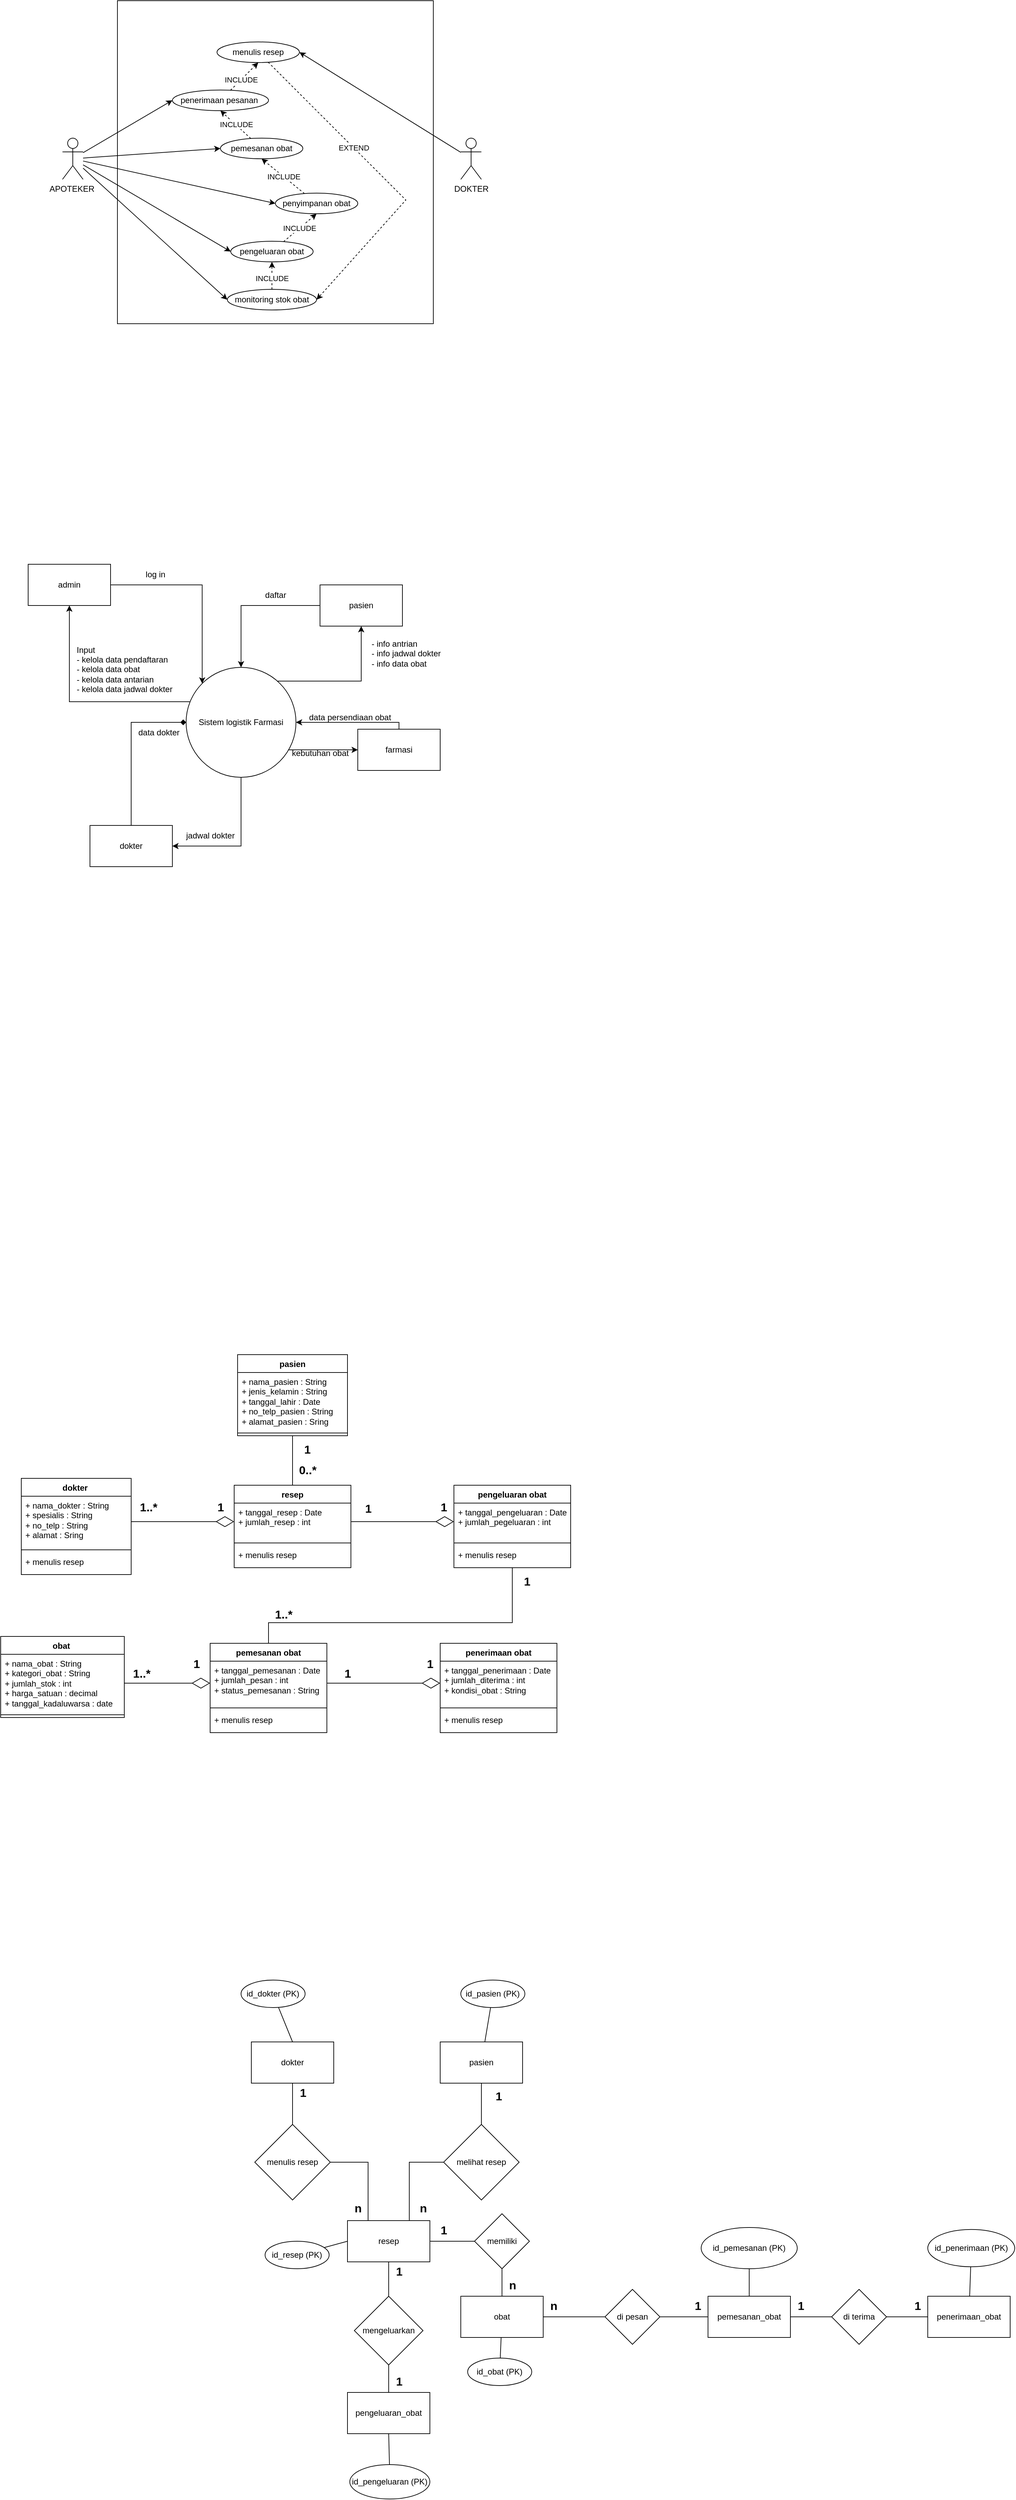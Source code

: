 <mxfile version="22.1.17" type="github">
  <diagram name="Page-1" id="dFl_7X3p1k35owXNwk4U">
    <mxGraphModel dx="1655" dy="913" grid="1" gridSize="10" guides="1" tooltips="1" connect="1" arrows="1" fold="1" page="1" pageScale="1" pageWidth="850" pageHeight="1100" math="0" shadow="0">
      <root>
        <mxCell id="0" />
        <mxCell id="1" parent="0" />
        <mxCell id="Wr-MHYL7vm-zm61wtrkk-4" value="" style="rounded=0;whiteSpace=wrap;html=1;" vertex="1" parent="1">
          <mxGeometry x="220" y="240" width="460" height="470" as="geometry" />
        </mxCell>
        <mxCell id="Wr-MHYL7vm-zm61wtrkk-33" style="rounded=0;orthogonalLoop=1;jettySize=auto;html=1;entryX=1;entryY=0.5;entryDx=0;entryDy=0;dashed=1;" edge="1" parent="1" source="Wr-MHYL7vm-zm61wtrkk-5" target="Wr-MHYL7vm-zm61wtrkk-10">
          <mxGeometry relative="1" as="geometry">
            <Array as="points">
              <mxPoint x="640" y="530" />
            </Array>
          </mxGeometry>
        </mxCell>
        <mxCell id="Wr-MHYL7vm-zm61wtrkk-34" value="EXTEND" style="edgeLabel;html=1;align=center;verticalAlign=middle;resizable=0;points=[];" vertex="1" connectable="0" parent="Wr-MHYL7vm-zm61wtrkk-33">
          <mxGeometry x="-0.268" relative="1" as="geometry">
            <mxPoint as="offset" />
          </mxGeometry>
        </mxCell>
        <mxCell id="Wr-MHYL7vm-zm61wtrkk-5" value="menulis resep" style="ellipse;whiteSpace=wrap;html=1;" vertex="1" parent="1">
          <mxGeometry x="365" y="300" width="120" height="30" as="geometry" />
        </mxCell>
        <mxCell id="Wr-MHYL7vm-zm61wtrkk-22" style="rounded=0;orthogonalLoop=1;jettySize=auto;html=1;entryX=0.5;entryY=1;entryDx=0;entryDy=0;dashed=1;" edge="1" parent="1" source="Wr-MHYL7vm-zm61wtrkk-6" target="Wr-MHYL7vm-zm61wtrkk-5">
          <mxGeometry relative="1" as="geometry">
            <Array as="points" />
          </mxGeometry>
        </mxCell>
        <mxCell id="Wr-MHYL7vm-zm61wtrkk-23" value="INCLUDE" style="edgeLabel;html=1;align=center;verticalAlign=middle;resizable=0;points=[];" vertex="1" connectable="0" parent="Wr-MHYL7vm-zm61wtrkk-22">
          <mxGeometry x="-0.247" relative="1" as="geometry">
            <mxPoint as="offset" />
          </mxGeometry>
        </mxCell>
        <mxCell id="Wr-MHYL7vm-zm61wtrkk-6" value="penerimaan pesanan&amp;nbsp;" style="ellipse;whiteSpace=wrap;html=1;" vertex="1" parent="1">
          <mxGeometry x="300" y="370" width="140" height="30" as="geometry" />
        </mxCell>
        <mxCell id="Wr-MHYL7vm-zm61wtrkk-24" style="rounded=0;orthogonalLoop=1;jettySize=auto;html=1;entryX=0.5;entryY=1;entryDx=0;entryDy=0;dashed=1;" edge="1" parent="1" source="Wr-MHYL7vm-zm61wtrkk-7" target="Wr-MHYL7vm-zm61wtrkk-6">
          <mxGeometry relative="1" as="geometry" />
        </mxCell>
        <mxCell id="Wr-MHYL7vm-zm61wtrkk-25" value="INCLUDE" style="edgeLabel;html=1;align=center;verticalAlign=middle;resizable=0;points=[];" vertex="1" connectable="0" parent="Wr-MHYL7vm-zm61wtrkk-24">
          <mxGeometry x="-0.021" y="-1" relative="1" as="geometry">
            <mxPoint as="offset" />
          </mxGeometry>
        </mxCell>
        <mxCell id="Wr-MHYL7vm-zm61wtrkk-7" value="pemesanan obat" style="ellipse;whiteSpace=wrap;html=1;" vertex="1" parent="1">
          <mxGeometry x="370" y="440" width="120" height="30" as="geometry" />
        </mxCell>
        <mxCell id="Wr-MHYL7vm-zm61wtrkk-29" style="rounded=0;orthogonalLoop=1;jettySize=auto;html=1;entryX=0.5;entryY=1;entryDx=0;entryDy=0;dashed=1;" edge="1" parent="1" source="Wr-MHYL7vm-zm61wtrkk-8" target="Wr-MHYL7vm-zm61wtrkk-7">
          <mxGeometry relative="1" as="geometry" />
        </mxCell>
        <mxCell id="Wr-MHYL7vm-zm61wtrkk-30" value="INCLUDE" style="edgeLabel;html=1;align=center;verticalAlign=middle;resizable=0;points=[];" vertex="1" connectable="0" parent="Wr-MHYL7vm-zm61wtrkk-29">
          <mxGeometry x="-0.015" relative="1" as="geometry">
            <mxPoint as="offset" />
          </mxGeometry>
        </mxCell>
        <mxCell id="Wr-MHYL7vm-zm61wtrkk-8" value="penyimpanan obat" style="ellipse;whiteSpace=wrap;html=1;" vertex="1" parent="1">
          <mxGeometry x="450" y="520" width="120" height="30" as="geometry" />
        </mxCell>
        <mxCell id="Wr-MHYL7vm-zm61wtrkk-20" style="rounded=0;orthogonalLoop=1;jettySize=auto;html=1;dashed=1;entryX=0.5;entryY=1;entryDx=0;entryDy=0;" edge="1" parent="1" source="Wr-MHYL7vm-zm61wtrkk-9" target="Wr-MHYL7vm-zm61wtrkk-8">
          <mxGeometry relative="1" as="geometry" />
        </mxCell>
        <mxCell id="Wr-MHYL7vm-zm61wtrkk-21" value="INCLUDE" style="edgeLabel;html=1;align=center;verticalAlign=middle;resizable=0;points=[];" vertex="1" connectable="0" parent="Wr-MHYL7vm-zm61wtrkk-20">
          <mxGeometry x="-0.052" relative="1" as="geometry">
            <mxPoint as="offset" />
          </mxGeometry>
        </mxCell>
        <mxCell id="Wr-MHYL7vm-zm61wtrkk-9" value="pengeluaran obat" style="ellipse;whiteSpace=wrap;html=1;" vertex="1" parent="1">
          <mxGeometry x="385" y="590" width="120" height="30" as="geometry" />
        </mxCell>
        <mxCell id="Wr-MHYL7vm-zm61wtrkk-27" style="rounded=0;orthogonalLoop=1;jettySize=auto;html=1;entryX=0.5;entryY=1;entryDx=0;entryDy=0;dashed=1;" edge="1" parent="1" source="Wr-MHYL7vm-zm61wtrkk-10" target="Wr-MHYL7vm-zm61wtrkk-9">
          <mxGeometry relative="1" as="geometry" />
        </mxCell>
        <mxCell id="Wr-MHYL7vm-zm61wtrkk-28" value="INCLUDE" style="edgeLabel;html=1;align=center;verticalAlign=middle;resizable=0;points=[];" vertex="1" connectable="0" parent="Wr-MHYL7vm-zm61wtrkk-27">
          <mxGeometry x="-0.166" relative="1" as="geometry">
            <mxPoint as="offset" />
          </mxGeometry>
        </mxCell>
        <mxCell id="Wr-MHYL7vm-zm61wtrkk-10" value="monitoring stok obat" style="ellipse;whiteSpace=wrap;html=1;" vertex="1" parent="1">
          <mxGeometry x="380" y="660" width="130" height="30" as="geometry" />
        </mxCell>
        <mxCell id="Wr-MHYL7vm-zm61wtrkk-13" style="rounded=0;orthogonalLoop=1;jettySize=auto;html=1;entryX=1;entryY=0.5;entryDx=0;entryDy=0;" edge="1" parent="1" source="Wr-MHYL7vm-zm61wtrkk-12" target="Wr-MHYL7vm-zm61wtrkk-5">
          <mxGeometry relative="1" as="geometry" />
        </mxCell>
        <mxCell id="Wr-MHYL7vm-zm61wtrkk-12" value="DOKTER" style="shape=umlActor;verticalLabelPosition=bottom;verticalAlign=top;html=1;outlineConnect=0;" vertex="1" parent="1">
          <mxGeometry x="720" y="440" width="30" height="60" as="geometry" />
        </mxCell>
        <mxCell id="Wr-MHYL7vm-zm61wtrkk-15" style="rounded=0;orthogonalLoop=1;jettySize=auto;html=1;entryX=0;entryY=0.5;entryDx=0;entryDy=0;" edge="1" parent="1" source="Wr-MHYL7vm-zm61wtrkk-14" target="Wr-MHYL7vm-zm61wtrkk-6">
          <mxGeometry relative="1" as="geometry" />
        </mxCell>
        <mxCell id="Wr-MHYL7vm-zm61wtrkk-16" style="rounded=0;orthogonalLoop=1;jettySize=auto;html=1;entryX=0;entryY=0.5;entryDx=0;entryDy=0;" edge="1" parent="1" source="Wr-MHYL7vm-zm61wtrkk-14" target="Wr-MHYL7vm-zm61wtrkk-10">
          <mxGeometry relative="1" as="geometry" />
        </mxCell>
        <mxCell id="Wr-MHYL7vm-zm61wtrkk-17" style="rounded=0;orthogonalLoop=1;jettySize=auto;html=1;entryX=0;entryY=0.5;entryDx=0;entryDy=0;" edge="1" parent="1" source="Wr-MHYL7vm-zm61wtrkk-14" target="Wr-MHYL7vm-zm61wtrkk-9">
          <mxGeometry relative="1" as="geometry" />
        </mxCell>
        <mxCell id="Wr-MHYL7vm-zm61wtrkk-18" style="rounded=0;orthogonalLoop=1;jettySize=auto;html=1;entryX=0;entryY=0.5;entryDx=0;entryDy=0;" edge="1" parent="1" source="Wr-MHYL7vm-zm61wtrkk-14" target="Wr-MHYL7vm-zm61wtrkk-8">
          <mxGeometry relative="1" as="geometry" />
        </mxCell>
        <mxCell id="Wr-MHYL7vm-zm61wtrkk-19" style="rounded=0;orthogonalLoop=1;jettySize=auto;html=1;entryX=0;entryY=0.5;entryDx=0;entryDy=0;" edge="1" parent="1" source="Wr-MHYL7vm-zm61wtrkk-14" target="Wr-MHYL7vm-zm61wtrkk-7">
          <mxGeometry relative="1" as="geometry" />
        </mxCell>
        <mxCell id="Wr-MHYL7vm-zm61wtrkk-14" value="APOTEKER&amp;nbsp;" style="shape=umlActor;verticalLabelPosition=bottom;verticalAlign=top;html=1;outlineConnect=0;" vertex="1" parent="1">
          <mxGeometry x="140" y="440" width="30" height="60" as="geometry" />
        </mxCell>
        <mxCell id="Wr-MHYL7vm-zm61wtrkk-37" style="edgeStyle=orthogonalEdgeStyle;rounded=0;orthogonalLoop=1;jettySize=auto;html=1;entryX=0;entryY=0.5;entryDx=0;entryDy=0;" edge="1" parent="1" source="Wr-MHYL7vm-zm61wtrkk-35" target="Wr-MHYL7vm-zm61wtrkk-36">
          <mxGeometry relative="1" as="geometry">
            <Array as="points">
              <mxPoint x="500" y="1330" />
              <mxPoint x="500" y="1330" />
            </Array>
          </mxGeometry>
        </mxCell>
        <mxCell id="Wr-MHYL7vm-zm61wtrkk-42" style="edgeStyle=orthogonalEdgeStyle;rounded=0;orthogonalLoop=1;jettySize=auto;html=1;entryX=1;entryY=0.5;entryDx=0;entryDy=0;" edge="1" parent="1" source="Wr-MHYL7vm-zm61wtrkk-35" target="Wr-MHYL7vm-zm61wtrkk-41">
          <mxGeometry relative="1" as="geometry">
            <Array as="points">
              <mxPoint x="400" y="1470" />
            </Array>
          </mxGeometry>
        </mxCell>
        <mxCell id="Wr-MHYL7vm-zm61wtrkk-47" style="edgeStyle=orthogonalEdgeStyle;rounded=0;orthogonalLoop=1;jettySize=auto;html=1;entryX=0.5;entryY=1;entryDx=0;entryDy=0;" edge="1" parent="1" source="Wr-MHYL7vm-zm61wtrkk-35" target="Wr-MHYL7vm-zm61wtrkk-40">
          <mxGeometry relative="1" as="geometry">
            <Array as="points">
              <mxPoint x="575" y="1230" />
            </Array>
          </mxGeometry>
        </mxCell>
        <mxCell id="Wr-MHYL7vm-zm61wtrkk-54" style="edgeStyle=orthogonalEdgeStyle;rounded=0;orthogonalLoop=1;jettySize=auto;html=1;entryX=0.5;entryY=1;entryDx=0;entryDy=0;" edge="1" parent="1" source="Wr-MHYL7vm-zm61wtrkk-35" target="Wr-MHYL7vm-zm61wtrkk-52">
          <mxGeometry relative="1" as="geometry">
            <Array as="points">
              <mxPoint x="150" y="1260" />
              <mxPoint x="150" y="1130" />
            </Array>
          </mxGeometry>
        </mxCell>
        <mxCell id="Wr-MHYL7vm-zm61wtrkk-35" value="Sistem logistik Farmasi" style="ellipse;whiteSpace=wrap;html=1;aspect=fixed;" vertex="1" parent="1">
          <mxGeometry x="320" y="1210" width="160" height="160" as="geometry" />
        </mxCell>
        <mxCell id="Wr-MHYL7vm-zm61wtrkk-39" style="edgeStyle=orthogonalEdgeStyle;rounded=0;orthogonalLoop=1;jettySize=auto;html=1;" edge="1" parent="1" source="Wr-MHYL7vm-zm61wtrkk-36" target="Wr-MHYL7vm-zm61wtrkk-35">
          <mxGeometry relative="1" as="geometry">
            <Array as="points">
              <mxPoint x="630" y="1290" />
            </Array>
          </mxGeometry>
        </mxCell>
        <mxCell id="Wr-MHYL7vm-zm61wtrkk-36" value="farmasi" style="rounded=0;whiteSpace=wrap;html=1;" vertex="1" parent="1">
          <mxGeometry x="570" y="1300" width="120" height="60" as="geometry" />
        </mxCell>
        <mxCell id="Wr-MHYL7vm-zm61wtrkk-46" style="edgeStyle=orthogonalEdgeStyle;rounded=0;orthogonalLoop=1;jettySize=auto;html=1;entryX=0.5;entryY=0;entryDx=0;entryDy=0;" edge="1" parent="1" source="Wr-MHYL7vm-zm61wtrkk-40" target="Wr-MHYL7vm-zm61wtrkk-35">
          <mxGeometry relative="1" as="geometry" />
        </mxCell>
        <mxCell id="Wr-MHYL7vm-zm61wtrkk-40" value="pasien" style="rounded=0;whiteSpace=wrap;html=1;" vertex="1" parent="1">
          <mxGeometry x="515" y="1090" width="120" height="60" as="geometry" />
        </mxCell>
        <mxCell id="Wr-MHYL7vm-zm61wtrkk-43" style="edgeStyle=orthogonalEdgeStyle;rounded=0;orthogonalLoop=1;jettySize=auto;html=1;entryX=0;entryY=0.5;entryDx=0;entryDy=0;endArrow=diamond;endFill=1;" edge="1" parent="1" source="Wr-MHYL7vm-zm61wtrkk-41" target="Wr-MHYL7vm-zm61wtrkk-35">
          <mxGeometry relative="1" as="geometry">
            <Array as="points">
              <mxPoint x="240" y="1290" />
            </Array>
          </mxGeometry>
        </mxCell>
        <mxCell id="Wr-MHYL7vm-zm61wtrkk-41" value="dokter" style="rounded=0;whiteSpace=wrap;html=1;" vertex="1" parent="1">
          <mxGeometry x="180" y="1440" width="120" height="60" as="geometry" />
        </mxCell>
        <mxCell id="Wr-MHYL7vm-zm61wtrkk-44" value="data persendiaan obat&amp;nbsp;" style="text;html=1;align=center;verticalAlign=middle;resizable=0;points=[];autosize=1;strokeColor=none;fillColor=none;" vertex="1" parent="1">
          <mxGeometry x="485" y="1268" width="150" height="30" as="geometry" />
        </mxCell>
        <mxCell id="Wr-MHYL7vm-zm61wtrkk-45" value="kebutuhan obat" style="text;html=1;align=center;verticalAlign=middle;resizable=0;points=[];autosize=1;strokeColor=none;fillColor=none;" vertex="1" parent="1">
          <mxGeometry x="460" y="1320" width="110" height="30" as="geometry" />
        </mxCell>
        <mxCell id="Wr-MHYL7vm-zm61wtrkk-48" value="daftar" style="text;html=1;align=center;verticalAlign=middle;resizable=0;points=[];autosize=1;strokeColor=none;fillColor=none;" vertex="1" parent="1">
          <mxGeometry x="425" y="1090" width="50" height="30" as="geometry" />
        </mxCell>
        <mxCell id="Wr-MHYL7vm-zm61wtrkk-49" value="&lt;div style=&quot;text-align: justify;&quot;&gt;&lt;span style=&quot;background-color: initial;&quot;&gt;- info antrian&lt;/span&gt;&lt;/div&gt;&lt;div style=&quot;text-align: justify;&quot;&gt;&lt;span style=&quot;background-color: initial;&quot;&gt;- info jadwal dokter&lt;/span&gt;&lt;/div&gt;&lt;div style=&quot;text-align: justify;&quot;&gt;&lt;span style=&quot;background-color: initial;&quot;&gt;- info data obat&lt;/span&gt;&lt;/div&gt;" style="text;html=1;align=center;verticalAlign=middle;resizable=0;points=[];autosize=1;strokeColor=none;fillColor=none;" vertex="1" parent="1">
          <mxGeometry x="580" y="1160" width="120" height="60" as="geometry" />
        </mxCell>
        <mxCell id="Wr-MHYL7vm-zm61wtrkk-50" value="data dokter" style="text;html=1;align=center;verticalAlign=middle;resizable=0;points=[];autosize=1;strokeColor=none;fillColor=none;" vertex="1" parent="1">
          <mxGeometry x="240" y="1290" width="80" height="30" as="geometry" />
        </mxCell>
        <mxCell id="Wr-MHYL7vm-zm61wtrkk-51" value="jadwal dokter" style="text;html=1;align=center;verticalAlign=middle;resizable=0;points=[];autosize=1;strokeColor=none;fillColor=none;" vertex="1" parent="1">
          <mxGeometry x="310" y="1440" width="90" height="30" as="geometry" />
        </mxCell>
        <mxCell id="Wr-MHYL7vm-zm61wtrkk-53" style="edgeStyle=orthogonalEdgeStyle;rounded=0;orthogonalLoop=1;jettySize=auto;html=1;entryX=0;entryY=0;entryDx=0;entryDy=0;" edge="1" parent="1" source="Wr-MHYL7vm-zm61wtrkk-52" target="Wr-MHYL7vm-zm61wtrkk-35">
          <mxGeometry relative="1" as="geometry" />
        </mxCell>
        <mxCell id="Wr-MHYL7vm-zm61wtrkk-52" value="admin" style="rounded=0;whiteSpace=wrap;html=1;" vertex="1" parent="1">
          <mxGeometry x="90" y="1060" width="120" height="60" as="geometry" />
        </mxCell>
        <mxCell id="Wr-MHYL7vm-zm61wtrkk-55" value="log in" style="text;html=1;align=center;verticalAlign=middle;resizable=0;points=[];autosize=1;strokeColor=none;fillColor=none;" vertex="1" parent="1">
          <mxGeometry x="250" y="1060" width="50" height="30" as="geometry" />
        </mxCell>
        <mxCell id="Wr-MHYL7vm-zm61wtrkk-56" value="&lt;div style=&quot;text-align: justify;&quot;&gt;&lt;span style=&quot;background-color: initial;&quot;&gt;Input&lt;/span&gt;&lt;/div&gt;&lt;div style=&quot;text-align: justify;&quot;&gt;&lt;span style=&quot;background-color: initial;&quot;&gt;- kelola data pendaftaran&lt;/span&gt;&lt;/div&gt;&lt;div style=&quot;text-align: justify;&quot;&gt;&lt;span style=&quot;background-color: initial;&quot;&gt;- kelola data obat&lt;/span&gt;&lt;/div&gt;&lt;div style=&quot;text-align: justify;&quot;&gt;&lt;span style=&quot;background-color: initial;&quot;&gt;- kelola data antarian&lt;/span&gt;&lt;/div&gt;&lt;div style=&quot;text-align: justify;&quot;&gt;&lt;span style=&quot;background-color: initial;&quot;&gt;- kelola data jadwal dokter&lt;/span&gt;&lt;/div&gt;" style="text;html=1;align=center;verticalAlign=middle;resizable=0;points=[];autosize=1;strokeColor=none;fillColor=none;" vertex="1" parent="1">
          <mxGeometry x="150" y="1168" width="160" height="90" as="geometry" />
        </mxCell>
        <mxCell id="Wr-MHYL7vm-zm61wtrkk-57" value="dokter&amp;nbsp;" style="swimlane;fontStyle=1;align=center;verticalAlign=top;childLayout=stackLayout;horizontal=1;startSize=26;horizontalStack=0;resizeParent=1;resizeParentMax=0;resizeLast=0;collapsible=1;marginBottom=0;whiteSpace=wrap;html=1;" vertex="1" parent="1">
          <mxGeometry x="80" y="2390" width="160" height="140" as="geometry" />
        </mxCell>
        <mxCell id="Wr-MHYL7vm-zm61wtrkk-58" value="+ nama_dokter : String&lt;br&gt;+ spesialis : String&lt;br&gt;+ no_telp : String&lt;br&gt;+ alamat : Sring" style="text;strokeColor=none;fillColor=none;align=left;verticalAlign=top;spacingLeft=4;spacingRight=4;overflow=hidden;rotatable=0;points=[[0,0.5],[1,0.5]];portConstraint=eastwest;whiteSpace=wrap;html=1;" vertex="1" parent="Wr-MHYL7vm-zm61wtrkk-57">
          <mxGeometry y="26" width="160" height="74" as="geometry" />
        </mxCell>
        <mxCell id="Wr-MHYL7vm-zm61wtrkk-59" value="" style="line;strokeWidth=1;fillColor=none;align=left;verticalAlign=middle;spacingTop=-1;spacingLeft=3;spacingRight=3;rotatable=0;labelPosition=right;points=[];portConstraint=eastwest;strokeColor=inherit;" vertex="1" parent="Wr-MHYL7vm-zm61wtrkk-57">
          <mxGeometry y="100" width="160" height="8" as="geometry" />
        </mxCell>
        <mxCell id="Wr-MHYL7vm-zm61wtrkk-60" value="+ menulis resep" style="text;strokeColor=none;fillColor=none;align=left;verticalAlign=top;spacingLeft=4;spacingRight=4;overflow=hidden;rotatable=0;points=[[0,0.5],[1,0.5]];portConstraint=eastwest;whiteSpace=wrap;html=1;direction=west;" vertex="1" parent="Wr-MHYL7vm-zm61wtrkk-57">
          <mxGeometry y="108" width="160" height="32" as="geometry" />
        </mxCell>
        <mxCell id="Wr-MHYL7vm-zm61wtrkk-61" value="pasien" style="swimlane;fontStyle=1;align=center;verticalAlign=top;childLayout=stackLayout;horizontal=1;startSize=26;horizontalStack=0;resizeParent=1;resizeParentMax=0;resizeLast=0;collapsible=1;marginBottom=0;whiteSpace=wrap;html=1;" vertex="1" parent="1">
          <mxGeometry x="395" y="2210" width="160" height="118" as="geometry" />
        </mxCell>
        <mxCell id="Wr-MHYL7vm-zm61wtrkk-62" value="+ nama_pasien : String&lt;br&gt;+ jenis_kelamin : String&lt;br&gt;+ tanggal_lahir : Date&lt;br&gt;+ no_telp_pasien : String&lt;br&gt;+ alamat_pasien : Sring" style="text;strokeColor=none;fillColor=none;align=left;verticalAlign=top;spacingLeft=4;spacingRight=4;overflow=hidden;rotatable=0;points=[[0,0.5],[1,0.5]];portConstraint=eastwest;whiteSpace=wrap;html=1;" vertex="1" parent="Wr-MHYL7vm-zm61wtrkk-61">
          <mxGeometry y="26" width="160" height="84" as="geometry" />
        </mxCell>
        <mxCell id="Wr-MHYL7vm-zm61wtrkk-63" value="" style="line;strokeWidth=1;fillColor=none;align=left;verticalAlign=middle;spacingTop=-1;spacingLeft=3;spacingRight=3;rotatable=0;labelPosition=right;points=[];portConstraint=eastwest;strokeColor=inherit;" vertex="1" parent="Wr-MHYL7vm-zm61wtrkk-61">
          <mxGeometry y="110" width="160" height="8" as="geometry" />
        </mxCell>
        <mxCell id="Wr-MHYL7vm-zm61wtrkk-65" value="obat&amp;nbsp;" style="swimlane;fontStyle=1;align=center;verticalAlign=top;childLayout=stackLayout;horizontal=1;startSize=26;horizontalStack=0;resizeParent=1;resizeParentMax=0;resizeLast=0;collapsible=1;marginBottom=0;whiteSpace=wrap;html=1;" vertex="1" parent="1">
          <mxGeometry x="50" y="2620" width="180" height="118" as="geometry" />
        </mxCell>
        <mxCell id="Wr-MHYL7vm-zm61wtrkk-66" value="+ nama_obat : String&lt;br&gt;+ kategori_obat : String&lt;br&gt;+ jumlah_stok : int&lt;br&gt;+ harga_satuan : decimal&lt;br&gt;+ tanggal_kadaluwarsa : date" style="text;strokeColor=none;fillColor=none;align=left;verticalAlign=top;spacingLeft=4;spacingRight=4;overflow=hidden;rotatable=0;points=[[0,0.5],[1,0.5]];portConstraint=eastwest;whiteSpace=wrap;html=1;" vertex="1" parent="Wr-MHYL7vm-zm61wtrkk-65">
          <mxGeometry y="26" width="180" height="84" as="geometry" />
        </mxCell>
        <mxCell id="Wr-MHYL7vm-zm61wtrkk-67" value="" style="line;strokeWidth=1;fillColor=none;align=left;verticalAlign=middle;spacingTop=-1;spacingLeft=3;spacingRight=3;rotatable=0;labelPosition=right;points=[];portConstraint=eastwest;strokeColor=inherit;" vertex="1" parent="Wr-MHYL7vm-zm61wtrkk-65">
          <mxGeometry y="110" width="180" height="8" as="geometry" />
        </mxCell>
        <mxCell id="Wr-MHYL7vm-zm61wtrkk-69" value="pemesanan obat" style="swimlane;fontStyle=1;align=center;verticalAlign=top;childLayout=stackLayout;horizontal=1;startSize=26;horizontalStack=0;resizeParent=1;resizeParentMax=0;resizeLast=0;collapsible=1;marginBottom=0;whiteSpace=wrap;html=1;" vertex="1" parent="1">
          <mxGeometry x="355" y="2630" width="170" height="130" as="geometry" />
        </mxCell>
        <mxCell id="Wr-MHYL7vm-zm61wtrkk-70" value="+ tanggal_pemesanan : Date&lt;br&gt;+ jumlah_pesan : int&lt;br&gt;+ status_pemesanan : String" style="text;strokeColor=none;fillColor=none;align=left;verticalAlign=top;spacingLeft=4;spacingRight=4;overflow=hidden;rotatable=0;points=[[0,0.5],[1,0.5]];portConstraint=eastwest;whiteSpace=wrap;html=1;" vertex="1" parent="Wr-MHYL7vm-zm61wtrkk-69">
          <mxGeometry y="26" width="170" height="64" as="geometry" />
        </mxCell>
        <mxCell id="Wr-MHYL7vm-zm61wtrkk-71" value="" style="line;strokeWidth=1;fillColor=none;align=left;verticalAlign=middle;spacingTop=-1;spacingLeft=3;spacingRight=3;rotatable=0;labelPosition=right;points=[];portConstraint=eastwest;strokeColor=inherit;" vertex="1" parent="Wr-MHYL7vm-zm61wtrkk-69">
          <mxGeometry y="90" width="170" height="8" as="geometry" />
        </mxCell>
        <mxCell id="Wr-MHYL7vm-zm61wtrkk-72" value="+ menulis resep" style="text;strokeColor=none;fillColor=none;align=left;verticalAlign=top;spacingLeft=4;spacingRight=4;overflow=hidden;rotatable=0;points=[[0,0.5],[1,0.5]];portConstraint=eastwest;whiteSpace=wrap;html=1;direction=west;" vertex="1" parent="Wr-MHYL7vm-zm61wtrkk-69">
          <mxGeometry y="98" width="170" height="32" as="geometry" />
        </mxCell>
        <mxCell id="Wr-MHYL7vm-zm61wtrkk-73" value="penerimaan obat" style="swimlane;fontStyle=1;align=center;verticalAlign=top;childLayout=stackLayout;horizontal=1;startSize=26;horizontalStack=0;resizeParent=1;resizeParentMax=0;resizeLast=0;collapsible=1;marginBottom=0;whiteSpace=wrap;html=1;" vertex="1" parent="1">
          <mxGeometry x="690" y="2630" width="170" height="130" as="geometry" />
        </mxCell>
        <mxCell id="Wr-MHYL7vm-zm61wtrkk-74" value="+ tanggal_penerimaan : Date&lt;br&gt;+ jumlah_diterima : int&lt;br&gt;+ kondisi_obat : String" style="text;strokeColor=none;fillColor=none;align=left;verticalAlign=top;spacingLeft=4;spacingRight=4;overflow=hidden;rotatable=0;points=[[0,0.5],[1,0.5]];portConstraint=eastwest;whiteSpace=wrap;html=1;" vertex="1" parent="Wr-MHYL7vm-zm61wtrkk-73">
          <mxGeometry y="26" width="170" height="64" as="geometry" />
        </mxCell>
        <mxCell id="Wr-MHYL7vm-zm61wtrkk-75" value="" style="line;strokeWidth=1;fillColor=none;align=left;verticalAlign=middle;spacingTop=-1;spacingLeft=3;spacingRight=3;rotatable=0;labelPosition=right;points=[];portConstraint=eastwest;strokeColor=inherit;" vertex="1" parent="Wr-MHYL7vm-zm61wtrkk-73">
          <mxGeometry y="90" width="170" height="8" as="geometry" />
        </mxCell>
        <mxCell id="Wr-MHYL7vm-zm61wtrkk-76" value="+ menulis resep" style="text;strokeColor=none;fillColor=none;align=left;verticalAlign=top;spacingLeft=4;spacingRight=4;overflow=hidden;rotatable=0;points=[[0,0.5],[1,0.5]];portConstraint=eastwest;whiteSpace=wrap;html=1;direction=west;" vertex="1" parent="Wr-MHYL7vm-zm61wtrkk-73">
          <mxGeometry y="98" width="170" height="32" as="geometry" />
        </mxCell>
        <mxCell id="Wr-MHYL7vm-zm61wtrkk-77" value="resep" style="swimlane;fontStyle=1;align=center;verticalAlign=top;childLayout=stackLayout;horizontal=1;startSize=26;horizontalStack=0;resizeParent=1;resizeParentMax=0;resizeLast=0;collapsible=1;marginBottom=0;whiteSpace=wrap;html=1;" vertex="1" parent="1">
          <mxGeometry x="390" y="2400" width="170" height="120" as="geometry" />
        </mxCell>
        <mxCell id="Wr-MHYL7vm-zm61wtrkk-78" value="+ tanggal_resep : Date&lt;br&gt;+ jumlah_resep : int" style="text;strokeColor=none;fillColor=none;align=left;verticalAlign=top;spacingLeft=4;spacingRight=4;overflow=hidden;rotatable=0;points=[[0,0.5],[1,0.5]];portConstraint=eastwest;whiteSpace=wrap;html=1;" vertex="1" parent="Wr-MHYL7vm-zm61wtrkk-77">
          <mxGeometry y="26" width="170" height="54" as="geometry" />
        </mxCell>
        <mxCell id="Wr-MHYL7vm-zm61wtrkk-79" value="" style="line;strokeWidth=1;fillColor=none;align=left;verticalAlign=middle;spacingTop=-1;spacingLeft=3;spacingRight=3;rotatable=0;labelPosition=right;points=[];portConstraint=eastwest;strokeColor=inherit;" vertex="1" parent="Wr-MHYL7vm-zm61wtrkk-77">
          <mxGeometry y="80" width="170" height="8" as="geometry" />
        </mxCell>
        <mxCell id="Wr-MHYL7vm-zm61wtrkk-80" value="+ menulis resep" style="text;strokeColor=none;fillColor=none;align=left;verticalAlign=top;spacingLeft=4;spacingRight=4;overflow=hidden;rotatable=0;points=[[0,0.5],[1,0.5]];portConstraint=eastwest;whiteSpace=wrap;html=1;direction=west;" vertex="1" parent="Wr-MHYL7vm-zm61wtrkk-77">
          <mxGeometry y="88" width="170" height="32" as="geometry" />
        </mxCell>
        <mxCell id="Wr-MHYL7vm-zm61wtrkk-81" value="pengeluaran obat" style="swimlane;fontStyle=1;align=center;verticalAlign=top;childLayout=stackLayout;horizontal=1;startSize=26;horizontalStack=0;resizeParent=1;resizeParentMax=0;resizeLast=0;collapsible=1;marginBottom=0;whiteSpace=wrap;html=1;" vertex="1" parent="1">
          <mxGeometry x="710" y="2400" width="170" height="120" as="geometry" />
        </mxCell>
        <mxCell id="Wr-MHYL7vm-zm61wtrkk-82" value="+ tanggal_pengeluaran : Date&lt;br&gt;+ jumlah_pegeluaran : int" style="text;strokeColor=none;fillColor=none;align=left;verticalAlign=top;spacingLeft=4;spacingRight=4;overflow=hidden;rotatable=0;points=[[0,0.5],[1,0.5]];portConstraint=eastwest;whiteSpace=wrap;html=1;" vertex="1" parent="Wr-MHYL7vm-zm61wtrkk-81">
          <mxGeometry y="26" width="170" height="54" as="geometry" />
        </mxCell>
        <mxCell id="Wr-MHYL7vm-zm61wtrkk-83" value="" style="line;strokeWidth=1;fillColor=none;align=left;verticalAlign=middle;spacingTop=-1;spacingLeft=3;spacingRight=3;rotatable=0;labelPosition=right;points=[];portConstraint=eastwest;strokeColor=inherit;" vertex="1" parent="Wr-MHYL7vm-zm61wtrkk-81">
          <mxGeometry y="80" width="170" height="8" as="geometry" />
        </mxCell>
        <mxCell id="Wr-MHYL7vm-zm61wtrkk-84" value="+ menulis resep" style="text;strokeColor=none;fillColor=none;align=left;verticalAlign=top;spacingLeft=4;spacingRight=4;overflow=hidden;rotatable=0;points=[[0,0.5],[1,0.5]];portConstraint=eastwest;whiteSpace=wrap;html=1;direction=west;" vertex="1" parent="Wr-MHYL7vm-zm61wtrkk-81">
          <mxGeometry y="88" width="170" height="32" as="geometry" />
        </mxCell>
        <mxCell id="Wr-MHYL7vm-zm61wtrkk-97" value="" style="endArrow=diamondThin;endFill=0;endSize=24;html=1;rounded=0;entryX=0;entryY=0.5;entryDx=0;entryDy=0;exitX=1;exitY=0.5;exitDx=0;exitDy=0;" edge="1" parent="1" source="Wr-MHYL7vm-zm61wtrkk-58" target="Wr-MHYL7vm-zm61wtrkk-78">
          <mxGeometry width="160" relative="1" as="geometry">
            <mxPoint x="220" y="2550" as="sourcePoint" />
            <mxPoint x="380" y="2550" as="targetPoint" />
          </mxGeometry>
        </mxCell>
        <mxCell id="Wr-MHYL7vm-zm61wtrkk-98" value="&lt;font style=&quot;font-size: 17px;&quot;&gt;&lt;b&gt;1&lt;/b&gt;&lt;/font&gt;" style="text;html=1;align=center;verticalAlign=middle;resizable=0;points=[];autosize=1;strokeColor=none;fillColor=none;" vertex="1" parent="1">
          <mxGeometry x="355" y="2418" width="30" height="30" as="geometry" />
        </mxCell>
        <mxCell id="Wr-MHYL7vm-zm61wtrkk-99" value="&lt;font style=&quot;font-size: 17px;&quot;&gt;&lt;b&gt;1..*&lt;/b&gt;&lt;/font&gt;" style="text;html=1;align=center;verticalAlign=middle;resizable=0;points=[];autosize=1;strokeColor=none;fillColor=none;" vertex="1" parent="1">
          <mxGeometry x="240" y="2418" width="50" height="30" as="geometry" />
        </mxCell>
        <mxCell id="Wr-MHYL7vm-zm61wtrkk-100" value="" style="endArrow=diamondThin;endFill=0;endSize=24;html=1;rounded=0;entryX=0;entryY=0.5;entryDx=0;entryDy=0;exitX=1;exitY=0.5;exitDx=0;exitDy=0;" edge="1" parent="1" source="Wr-MHYL7vm-zm61wtrkk-66" target="Wr-MHYL7vm-zm61wtrkk-70">
          <mxGeometry width="160" relative="1" as="geometry">
            <mxPoint x="160" y="2785" as="sourcePoint" />
            <mxPoint x="310" y="2785" as="targetPoint" />
          </mxGeometry>
        </mxCell>
        <mxCell id="Wr-MHYL7vm-zm61wtrkk-101" value="&lt;font style=&quot;font-size: 17px;&quot;&gt;&lt;b&gt;1&lt;/b&gt;&lt;/font&gt;" style="text;html=1;align=center;verticalAlign=middle;resizable=0;points=[];autosize=1;strokeColor=none;fillColor=none;" vertex="1" parent="1">
          <mxGeometry x="320" y="2646" width="30" height="30" as="geometry" />
        </mxCell>
        <mxCell id="Wr-MHYL7vm-zm61wtrkk-102" value="&lt;font style=&quot;font-size: 17px;&quot;&gt;&lt;b&gt;1..*&lt;/b&gt;&lt;/font&gt;" style="text;html=1;align=center;verticalAlign=middle;resizable=0;points=[];autosize=1;strokeColor=none;fillColor=none;" vertex="1" parent="1">
          <mxGeometry x="230" y="2660" width="50" height="30" as="geometry" />
        </mxCell>
        <mxCell id="Wr-MHYL7vm-zm61wtrkk-103" value="" style="endArrow=diamondThin;endFill=0;endSize=24;html=1;rounded=0;entryX=0;entryY=0.5;entryDx=0;entryDy=0;exitX=1;exitY=0.5;exitDx=0;exitDy=0;" edge="1" parent="1" source="Wr-MHYL7vm-zm61wtrkk-70" target="Wr-MHYL7vm-zm61wtrkk-74">
          <mxGeometry width="160" relative="1" as="geometry">
            <mxPoint x="525" y="2705" as="sourcePoint" />
            <mxPoint x="675" y="2705" as="targetPoint" />
          </mxGeometry>
        </mxCell>
        <mxCell id="Wr-MHYL7vm-zm61wtrkk-104" value="&lt;font style=&quot;font-size: 17px;&quot;&gt;&lt;b&gt;1&lt;/b&gt;&lt;/font&gt;" style="text;html=1;align=center;verticalAlign=middle;resizable=0;points=[];autosize=1;strokeColor=none;fillColor=none;" vertex="1" parent="1">
          <mxGeometry x="660" y="2646" width="30" height="30" as="geometry" />
        </mxCell>
        <mxCell id="Wr-MHYL7vm-zm61wtrkk-105" value="&lt;font style=&quot;font-size: 17px;&quot;&gt;&lt;b&gt;1&lt;/b&gt;&lt;/font&gt;" style="text;html=1;align=center;verticalAlign=middle;resizable=0;points=[];autosize=1;strokeColor=none;fillColor=none;" vertex="1" parent="1">
          <mxGeometry x="540" y="2660" width="30" height="30" as="geometry" />
        </mxCell>
        <mxCell id="Wr-MHYL7vm-zm61wtrkk-106" value="" style="endArrow=none;html=1;edgeStyle=orthogonalEdgeStyle;rounded=0;exitX=0.5;exitY=1;exitDx=0;exitDy=0;entryX=0.5;entryY=0;entryDx=0;entryDy=0;" edge="1" parent="1" source="Wr-MHYL7vm-zm61wtrkk-61" target="Wr-MHYL7vm-zm61wtrkk-77">
          <mxGeometry relative="1" as="geometry">
            <mxPoint x="540" y="2390" as="sourcePoint" />
            <mxPoint x="700" y="2390" as="targetPoint" />
          </mxGeometry>
        </mxCell>
        <mxCell id="Wr-MHYL7vm-zm61wtrkk-107" value="&lt;font style=&quot;font-size: 17px;&quot;&gt;&lt;b&gt;1&lt;/b&gt;&lt;/font&gt;" style="edgeLabel;resizable=0;html=1;align=left;verticalAlign=bottom;" connectable="0" vertex="1" parent="Wr-MHYL7vm-zm61wtrkk-106">
          <mxGeometry x="-1" relative="1" as="geometry">
            <mxPoint x="15" y="32" as="offset" />
          </mxGeometry>
        </mxCell>
        <mxCell id="Wr-MHYL7vm-zm61wtrkk-108" value="&lt;font style=&quot;font-size: 17px;&quot;&gt;&lt;b&gt;0..*&lt;/b&gt;&lt;/font&gt;" style="edgeLabel;resizable=0;html=1;align=right;verticalAlign=bottom;" connectable="0" vertex="1" parent="Wr-MHYL7vm-zm61wtrkk-106">
          <mxGeometry x="1" relative="1" as="geometry">
            <mxPoint x="35" y="-10" as="offset" />
          </mxGeometry>
        </mxCell>
        <mxCell id="Wr-MHYL7vm-zm61wtrkk-109" value="" style="endArrow=diamondThin;endFill=0;endSize=24;html=1;rounded=0;entryX=0;entryY=0.5;entryDx=0;entryDy=0;exitX=1;exitY=0.5;exitDx=0;exitDy=0;" edge="1" parent="1" source="Wr-MHYL7vm-zm61wtrkk-78" target="Wr-MHYL7vm-zm61wtrkk-82">
          <mxGeometry width="160" relative="1" as="geometry">
            <mxPoint x="525" y="2572" as="sourcePoint" />
            <mxPoint x="690" y="2572" as="targetPoint" />
          </mxGeometry>
        </mxCell>
        <mxCell id="Wr-MHYL7vm-zm61wtrkk-110" value="&lt;font style=&quot;font-size: 17px;&quot;&gt;&lt;b&gt;1&lt;/b&gt;&lt;/font&gt;" style="text;html=1;align=center;verticalAlign=middle;resizable=0;points=[];autosize=1;strokeColor=none;fillColor=none;" vertex="1" parent="1">
          <mxGeometry x="680" y="2418" width="30" height="30" as="geometry" />
        </mxCell>
        <mxCell id="Wr-MHYL7vm-zm61wtrkk-111" value="&lt;font style=&quot;font-size: 17px;&quot;&gt;&lt;b&gt;1&lt;/b&gt;&lt;/font&gt;" style="text;html=1;align=center;verticalAlign=middle;resizable=0;points=[];autosize=1;strokeColor=none;fillColor=none;" vertex="1" parent="1">
          <mxGeometry x="570" y="2420" width="30" height="30" as="geometry" />
        </mxCell>
        <mxCell id="Wr-MHYL7vm-zm61wtrkk-112" value="" style="endArrow=none;html=1;edgeStyle=orthogonalEdgeStyle;rounded=0;entryX=0.5;entryY=0;entryDx=0;entryDy=0;exitX=0.5;exitY=1;exitDx=0;exitDy=0;" edge="1" parent="1" source="Wr-MHYL7vm-zm61wtrkk-81" target="Wr-MHYL7vm-zm61wtrkk-69">
          <mxGeometry relative="1" as="geometry">
            <mxPoint x="810" y="2580" as="sourcePoint" />
            <mxPoint x="555" y="2660" as="targetPoint" />
            <Array as="points">
              <mxPoint x="795" y="2600" />
              <mxPoint x="440" y="2600" />
            </Array>
          </mxGeometry>
        </mxCell>
        <mxCell id="Wr-MHYL7vm-zm61wtrkk-113" value="&lt;font style=&quot;font-size: 17px;&quot;&gt;&lt;b&gt;1&lt;/b&gt;&lt;/font&gt;" style="edgeLabel;resizable=0;html=1;align=left;verticalAlign=bottom;" connectable="0" vertex="1" parent="Wr-MHYL7vm-zm61wtrkk-112">
          <mxGeometry x="-1" relative="1" as="geometry">
            <mxPoint x="15" y="32" as="offset" />
          </mxGeometry>
        </mxCell>
        <mxCell id="Wr-MHYL7vm-zm61wtrkk-114" value="&lt;font style=&quot;font-size: 17px;&quot;&gt;&lt;b&gt;1..*&lt;/b&gt;&lt;/font&gt;" style="edgeLabel;resizable=0;html=1;align=right;verticalAlign=bottom;" connectable="0" vertex="1" parent="Wr-MHYL7vm-zm61wtrkk-112">
          <mxGeometry x="1" relative="1" as="geometry">
            <mxPoint x="35" y="-30" as="offset" />
          </mxGeometry>
        </mxCell>
        <mxCell id="Wr-MHYL7vm-zm61wtrkk-133" style="edgeStyle=orthogonalEdgeStyle;rounded=0;orthogonalLoop=1;jettySize=auto;html=1;entryX=0.5;entryY=0;entryDx=0;entryDy=0;endArrow=none;endFill=0;" edge="1" parent="1" source="Wr-MHYL7vm-zm61wtrkk-115" target="Wr-MHYL7vm-zm61wtrkk-122">
          <mxGeometry relative="1" as="geometry" />
        </mxCell>
        <mxCell id="Wr-MHYL7vm-zm61wtrkk-115" value="dokter" style="rounded=0;whiteSpace=wrap;html=1;" vertex="1" parent="1">
          <mxGeometry x="415" y="3210" width="120" height="60" as="geometry" />
        </mxCell>
        <mxCell id="Wr-MHYL7vm-zm61wtrkk-135" style="edgeStyle=orthogonalEdgeStyle;rounded=0;orthogonalLoop=1;jettySize=auto;html=1;entryX=0.5;entryY=0;entryDx=0;entryDy=0;endArrow=none;endFill=0;" edge="1" parent="1" source="Wr-MHYL7vm-zm61wtrkk-116" target="Wr-MHYL7vm-zm61wtrkk-125">
          <mxGeometry relative="1" as="geometry" />
        </mxCell>
        <mxCell id="Wr-MHYL7vm-zm61wtrkk-116" value="pasien" style="rounded=0;whiteSpace=wrap;html=1;" vertex="1" parent="1">
          <mxGeometry x="690" y="3210" width="120" height="60" as="geometry" />
        </mxCell>
        <mxCell id="Wr-MHYL7vm-zm61wtrkk-141" style="edgeStyle=orthogonalEdgeStyle;rounded=0;orthogonalLoop=1;jettySize=auto;html=1;endArrow=none;endFill=0;" edge="1" parent="1" source="Wr-MHYL7vm-zm61wtrkk-117" target="Wr-MHYL7vm-zm61wtrkk-126">
          <mxGeometry relative="1" as="geometry">
            <Array as="points">
              <mxPoint x="900" y="3610" />
              <mxPoint x="900" y="3610" />
            </Array>
          </mxGeometry>
        </mxCell>
        <mxCell id="Wr-MHYL7vm-zm61wtrkk-117" value="obat" style="rounded=0;whiteSpace=wrap;html=1;" vertex="1" parent="1">
          <mxGeometry x="720" y="3580" width="120" height="60" as="geometry" />
        </mxCell>
        <mxCell id="Wr-MHYL7vm-zm61wtrkk-149" style="edgeStyle=orthogonalEdgeStyle;rounded=0;orthogonalLoop=1;jettySize=auto;html=1;endArrow=none;endFill=0;" edge="1" parent="1" source="Wr-MHYL7vm-zm61wtrkk-118" target="Wr-MHYL7vm-zm61wtrkk-129">
          <mxGeometry relative="1" as="geometry" />
        </mxCell>
        <mxCell id="Wr-MHYL7vm-zm61wtrkk-153" style="edgeStyle=orthogonalEdgeStyle;rounded=0;orthogonalLoop=1;jettySize=auto;html=1;entryX=0.5;entryY=0;entryDx=0;entryDy=0;endArrow=none;endFill=0;" edge="1" parent="1" source="Wr-MHYL7vm-zm61wtrkk-118" target="Wr-MHYL7vm-zm61wtrkk-127">
          <mxGeometry relative="1" as="geometry" />
        </mxCell>
        <mxCell id="Wr-MHYL7vm-zm61wtrkk-118" value="resep" style="rounded=0;whiteSpace=wrap;html=1;" vertex="1" parent="1">
          <mxGeometry x="555" y="3470" width="120" height="60" as="geometry" />
        </mxCell>
        <mxCell id="Wr-MHYL7vm-zm61wtrkk-119" value="penerimaan_obat" style="rounded=0;whiteSpace=wrap;html=1;" vertex="1" parent="1">
          <mxGeometry x="1400" y="3580" width="120" height="60" as="geometry" />
        </mxCell>
        <mxCell id="Wr-MHYL7vm-zm61wtrkk-120" value="pengeluaran_obat" style="rounded=0;whiteSpace=wrap;html=1;" vertex="1" parent="1">
          <mxGeometry x="555" y="3720" width="120" height="60" as="geometry" />
        </mxCell>
        <mxCell id="Wr-MHYL7vm-zm61wtrkk-145" style="edgeStyle=orthogonalEdgeStyle;rounded=0;orthogonalLoop=1;jettySize=auto;html=1;entryX=0;entryY=0.5;entryDx=0;entryDy=0;endArrow=none;endFill=0;" edge="1" parent="1" source="Wr-MHYL7vm-zm61wtrkk-121" target="Wr-MHYL7vm-zm61wtrkk-132">
          <mxGeometry relative="1" as="geometry" />
        </mxCell>
        <mxCell id="Wr-MHYL7vm-zm61wtrkk-121" value="pemesanan_obat" style="rounded=0;whiteSpace=wrap;html=1;" vertex="1" parent="1">
          <mxGeometry x="1080" y="3580" width="120" height="60" as="geometry" />
        </mxCell>
        <mxCell id="Wr-MHYL7vm-zm61wtrkk-134" style="edgeStyle=orthogonalEdgeStyle;rounded=0;orthogonalLoop=1;jettySize=auto;html=1;entryX=0.25;entryY=0;entryDx=0;entryDy=0;endArrow=none;endFill=0;" edge="1" parent="1" source="Wr-MHYL7vm-zm61wtrkk-122" target="Wr-MHYL7vm-zm61wtrkk-118">
          <mxGeometry relative="1" as="geometry" />
        </mxCell>
        <mxCell id="Wr-MHYL7vm-zm61wtrkk-122" value="menulis resep" style="rhombus;whiteSpace=wrap;html=1;" vertex="1" parent="1">
          <mxGeometry x="420" y="3330" width="110" height="110" as="geometry" />
        </mxCell>
        <mxCell id="Wr-MHYL7vm-zm61wtrkk-136" style="edgeStyle=orthogonalEdgeStyle;rounded=0;orthogonalLoop=1;jettySize=auto;html=1;entryX=0.75;entryY=0;entryDx=0;entryDy=0;endArrow=none;endFill=0;" edge="1" parent="1" source="Wr-MHYL7vm-zm61wtrkk-125" target="Wr-MHYL7vm-zm61wtrkk-118">
          <mxGeometry relative="1" as="geometry" />
        </mxCell>
        <mxCell id="Wr-MHYL7vm-zm61wtrkk-125" value="melihat resep" style="rhombus;whiteSpace=wrap;html=1;" vertex="1" parent="1">
          <mxGeometry x="695" y="3330" width="110" height="110" as="geometry" />
        </mxCell>
        <mxCell id="Wr-MHYL7vm-zm61wtrkk-142" style="edgeStyle=orthogonalEdgeStyle;rounded=0;orthogonalLoop=1;jettySize=auto;html=1;endArrow=none;endFill=0;" edge="1" parent="1" source="Wr-MHYL7vm-zm61wtrkk-126" target="Wr-MHYL7vm-zm61wtrkk-121">
          <mxGeometry relative="1" as="geometry">
            <Array as="points">
              <mxPoint x="1040" y="3610" />
              <mxPoint x="1040" y="3610" />
            </Array>
          </mxGeometry>
        </mxCell>
        <mxCell id="Wr-MHYL7vm-zm61wtrkk-126" value="di pesan" style="rhombus;whiteSpace=wrap;html=1;" vertex="1" parent="1">
          <mxGeometry x="930" y="3570" width="80" height="80" as="geometry" />
        </mxCell>
        <mxCell id="Wr-MHYL7vm-zm61wtrkk-154" style="edgeStyle=orthogonalEdgeStyle;rounded=0;orthogonalLoop=1;jettySize=auto;html=1;entryX=0.5;entryY=0;entryDx=0;entryDy=0;endArrow=none;endFill=0;" edge="1" parent="1" source="Wr-MHYL7vm-zm61wtrkk-127" target="Wr-MHYL7vm-zm61wtrkk-120">
          <mxGeometry relative="1" as="geometry" />
        </mxCell>
        <mxCell id="Wr-MHYL7vm-zm61wtrkk-127" value="mengeluarkan" style="rhombus;whiteSpace=wrap;html=1;" vertex="1" parent="1">
          <mxGeometry x="565" y="3580" width="100" height="100" as="geometry" />
        </mxCell>
        <mxCell id="Wr-MHYL7vm-zm61wtrkk-150" style="edgeStyle=orthogonalEdgeStyle;rounded=0;orthogonalLoop=1;jettySize=auto;html=1;entryX=0.5;entryY=0;entryDx=0;entryDy=0;endArrow=none;endFill=0;" edge="1" parent="1" source="Wr-MHYL7vm-zm61wtrkk-129" target="Wr-MHYL7vm-zm61wtrkk-117">
          <mxGeometry relative="1" as="geometry">
            <Array as="points">
              <mxPoint x="780" y="3550" />
              <mxPoint x="780" y="3550" />
            </Array>
          </mxGeometry>
        </mxCell>
        <mxCell id="Wr-MHYL7vm-zm61wtrkk-129" value="memiliki" style="rhombus;whiteSpace=wrap;html=1;" vertex="1" parent="1">
          <mxGeometry x="740" y="3460" width="80" height="80" as="geometry" />
        </mxCell>
        <mxCell id="Wr-MHYL7vm-zm61wtrkk-146" style="edgeStyle=orthogonalEdgeStyle;rounded=0;orthogonalLoop=1;jettySize=auto;html=1;entryX=0;entryY=0.5;entryDx=0;entryDy=0;endArrow=none;endFill=0;" edge="1" parent="1" source="Wr-MHYL7vm-zm61wtrkk-132" target="Wr-MHYL7vm-zm61wtrkk-119">
          <mxGeometry relative="1" as="geometry" />
        </mxCell>
        <mxCell id="Wr-MHYL7vm-zm61wtrkk-132" value="di terima" style="rhombus;whiteSpace=wrap;html=1;" vertex="1" parent="1">
          <mxGeometry x="1260" y="3570" width="80" height="80" as="geometry" />
        </mxCell>
        <mxCell id="Wr-MHYL7vm-zm61wtrkk-137" value="&lt;font style=&quot;font-size: 17px;&quot;&gt;&lt;b&gt;1&lt;/b&gt;&lt;/font&gt;" style="text;html=1;align=center;verticalAlign=middle;resizable=0;points=[];autosize=1;strokeColor=none;fillColor=none;" vertex="1" parent="1">
          <mxGeometry x="475" y="3270" width="30" height="30" as="geometry" />
        </mxCell>
        <mxCell id="Wr-MHYL7vm-zm61wtrkk-138" value="&lt;span style=&quot;font-size: 17px;&quot;&gt;&lt;b&gt;n&lt;/b&gt;&lt;/span&gt;" style="text;html=1;align=center;verticalAlign=middle;resizable=0;points=[];autosize=1;strokeColor=none;fillColor=none;" vertex="1" parent="1">
          <mxGeometry x="555" y="3438" width="30" height="30" as="geometry" />
        </mxCell>
        <mxCell id="Wr-MHYL7vm-zm61wtrkk-139" value="&lt;font style=&quot;font-size: 17px;&quot;&gt;&lt;b&gt;1&lt;/b&gt;&lt;/font&gt;" style="text;html=1;align=center;verticalAlign=middle;resizable=0;points=[];autosize=1;strokeColor=none;fillColor=none;" vertex="1" parent="1">
          <mxGeometry x="760" y="3275" width="30" height="30" as="geometry" />
        </mxCell>
        <mxCell id="Wr-MHYL7vm-zm61wtrkk-140" value="&lt;span style=&quot;font-size: 17px;&quot;&gt;&lt;b&gt;n&lt;/b&gt;&lt;/span&gt;" style="text;html=1;align=center;verticalAlign=middle;resizable=0;points=[];autosize=1;strokeColor=none;fillColor=none;" vertex="1" parent="1">
          <mxGeometry x="650" y="3438" width="30" height="30" as="geometry" />
        </mxCell>
        <mxCell id="Wr-MHYL7vm-zm61wtrkk-143" value="&lt;font style=&quot;font-size: 17px;&quot;&gt;&lt;b&gt;1&lt;/b&gt;&lt;/font&gt;" style="text;html=1;align=center;verticalAlign=middle;resizable=0;points=[];autosize=1;strokeColor=none;fillColor=none;" vertex="1" parent="1">
          <mxGeometry x="1050" y="3580" width="30" height="30" as="geometry" />
        </mxCell>
        <mxCell id="Wr-MHYL7vm-zm61wtrkk-144" value="&lt;span style=&quot;font-size: 17px;&quot;&gt;&lt;b&gt;n&lt;/b&gt;&lt;/span&gt;" style="text;html=1;align=center;verticalAlign=middle;resizable=0;points=[];autosize=1;strokeColor=none;fillColor=none;" vertex="1" parent="1">
          <mxGeometry x="840" y="3580" width="30" height="30" as="geometry" />
        </mxCell>
        <mxCell id="Wr-MHYL7vm-zm61wtrkk-147" value="&lt;font style=&quot;font-size: 17px;&quot;&gt;&lt;b&gt;1&lt;/b&gt;&lt;/font&gt;" style="text;html=1;align=center;verticalAlign=middle;resizable=0;points=[];autosize=1;strokeColor=none;fillColor=none;" vertex="1" parent="1">
          <mxGeometry x="1200" y="3580" width="30" height="30" as="geometry" />
        </mxCell>
        <mxCell id="Wr-MHYL7vm-zm61wtrkk-148" value="&lt;font style=&quot;font-size: 17px;&quot;&gt;&lt;b&gt;1&lt;/b&gt;&lt;/font&gt;" style="text;html=1;align=center;verticalAlign=middle;resizable=0;points=[];autosize=1;strokeColor=none;fillColor=none;" vertex="1" parent="1">
          <mxGeometry x="1370" y="3580" width="30" height="30" as="geometry" />
        </mxCell>
        <mxCell id="Wr-MHYL7vm-zm61wtrkk-151" value="&lt;font style=&quot;font-size: 17px;&quot;&gt;&lt;b&gt;1&lt;/b&gt;&lt;/font&gt;" style="text;html=1;align=center;verticalAlign=middle;resizable=0;points=[];autosize=1;strokeColor=none;fillColor=none;" vertex="1" parent="1">
          <mxGeometry x="680" y="3470" width="30" height="30" as="geometry" />
        </mxCell>
        <mxCell id="Wr-MHYL7vm-zm61wtrkk-152" value="&lt;span style=&quot;font-size: 17px;&quot;&gt;&lt;b&gt;n&lt;/b&gt;&lt;/span&gt;" style="text;html=1;align=center;verticalAlign=middle;resizable=0;points=[];autosize=1;strokeColor=none;fillColor=none;" vertex="1" parent="1">
          <mxGeometry x="780" y="3550" width="30" height="30" as="geometry" />
        </mxCell>
        <mxCell id="Wr-MHYL7vm-zm61wtrkk-162" style="rounded=0;orthogonalLoop=1;jettySize=auto;html=1;entryX=0.5;entryY=0;entryDx=0;entryDy=0;endArrow=none;endFill=0;" edge="1" parent="1" source="Wr-MHYL7vm-zm61wtrkk-155" target="Wr-MHYL7vm-zm61wtrkk-115">
          <mxGeometry relative="1" as="geometry" />
        </mxCell>
        <mxCell id="Wr-MHYL7vm-zm61wtrkk-155" value="id_dokter (PK)" style="ellipse;whiteSpace=wrap;html=1;" vertex="1" parent="1">
          <mxGeometry x="400" y="3120" width="93.33" height="40" as="geometry" />
        </mxCell>
        <mxCell id="Wr-MHYL7vm-zm61wtrkk-163" style="rounded=0;orthogonalLoop=1;jettySize=auto;html=1;endArrow=none;endFill=0;" edge="1" parent="1" source="Wr-MHYL7vm-zm61wtrkk-156" target="Wr-MHYL7vm-zm61wtrkk-116">
          <mxGeometry relative="1" as="geometry" />
        </mxCell>
        <mxCell id="Wr-MHYL7vm-zm61wtrkk-156" value="id_pasien (PK)" style="ellipse;whiteSpace=wrap;html=1;" vertex="1" parent="1">
          <mxGeometry x="720" y="3120" width="93.33" height="40" as="geometry" />
        </mxCell>
        <mxCell id="Wr-MHYL7vm-zm61wtrkk-164" style="rounded=0;orthogonalLoop=1;jettySize=auto;html=1;entryX=0;entryY=0.5;entryDx=0;entryDy=0;endArrow=none;endFill=0;" edge="1" parent="1" source="Wr-MHYL7vm-zm61wtrkk-157" target="Wr-MHYL7vm-zm61wtrkk-118">
          <mxGeometry relative="1" as="geometry" />
        </mxCell>
        <mxCell id="Wr-MHYL7vm-zm61wtrkk-157" value="id_resep (PK)" style="ellipse;whiteSpace=wrap;html=1;" vertex="1" parent="1">
          <mxGeometry x="435" y="3500" width="93.33" height="40" as="geometry" />
        </mxCell>
        <mxCell id="Wr-MHYL7vm-zm61wtrkk-166" style="rounded=0;orthogonalLoop=1;jettySize=auto;html=1;endArrow=none;endFill=0;" edge="1" parent="1" source="Wr-MHYL7vm-zm61wtrkk-158" target="Wr-MHYL7vm-zm61wtrkk-117">
          <mxGeometry relative="1" as="geometry" />
        </mxCell>
        <mxCell id="Wr-MHYL7vm-zm61wtrkk-158" value="id_obat (PK)" style="ellipse;whiteSpace=wrap;html=1;" vertex="1" parent="1">
          <mxGeometry x="730" y="3670" width="93.33" height="40" as="geometry" />
        </mxCell>
        <mxCell id="Wr-MHYL7vm-zm61wtrkk-167" style="edgeStyle=orthogonalEdgeStyle;rounded=0;orthogonalLoop=1;jettySize=auto;html=1;entryX=0.5;entryY=0;entryDx=0;entryDy=0;endArrow=none;endFill=0;" edge="1" parent="1" source="Wr-MHYL7vm-zm61wtrkk-159" target="Wr-MHYL7vm-zm61wtrkk-121">
          <mxGeometry relative="1" as="geometry" />
        </mxCell>
        <mxCell id="Wr-MHYL7vm-zm61wtrkk-159" value="id_pemesanan (PK)" style="ellipse;whiteSpace=wrap;html=1;" vertex="1" parent="1">
          <mxGeometry x="1070" y="3480" width="140" height="60" as="geometry" />
        </mxCell>
        <mxCell id="Wr-MHYL7vm-zm61wtrkk-168" style="rounded=0;orthogonalLoop=1;jettySize=auto;html=1;endArrow=none;endFill=0;" edge="1" parent="1" source="Wr-MHYL7vm-zm61wtrkk-160" target="Wr-MHYL7vm-zm61wtrkk-119">
          <mxGeometry relative="1" as="geometry" />
        </mxCell>
        <mxCell id="Wr-MHYL7vm-zm61wtrkk-160" value="id_penerimaan (PK)" style="ellipse;whiteSpace=wrap;html=1;" vertex="1" parent="1">
          <mxGeometry x="1400" y="3482.86" width="126.66" height="54.29" as="geometry" />
        </mxCell>
        <mxCell id="Wr-MHYL7vm-zm61wtrkk-165" style="rounded=0;orthogonalLoop=1;jettySize=auto;html=1;entryX=0.5;entryY=1;entryDx=0;entryDy=0;endArrow=none;endFill=0;" edge="1" parent="1" source="Wr-MHYL7vm-zm61wtrkk-161" target="Wr-MHYL7vm-zm61wtrkk-120">
          <mxGeometry relative="1" as="geometry" />
        </mxCell>
        <mxCell id="Wr-MHYL7vm-zm61wtrkk-161" value="id_pengeluaran (PK)" style="ellipse;whiteSpace=wrap;html=1;" vertex="1" parent="1">
          <mxGeometry x="558.34" y="3825" width="116.66" height="50" as="geometry" />
        </mxCell>
        <mxCell id="Wr-MHYL7vm-zm61wtrkk-169" value="&lt;font style=&quot;font-size: 17px;&quot;&gt;&lt;b&gt;1&lt;/b&gt;&lt;/font&gt;" style="text;html=1;align=center;verticalAlign=middle;resizable=0;points=[];autosize=1;strokeColor=none;fillColor=none;" vertex="1" parent="1">
          <mxGeometry x="615" y="3530" width="30" height="30" as="geometry" />
        </mxCell>
        <mxCell id="Wr-MHYL7vm-zm61wtrkk-171" value="&lt;font style=&quot;font-size: 17px;&quot;&gt;&lt;b&gt;1&lt;/b&gt;&lt;/font&gt;" style="text;html=1;align=center;verticalAlign=middle;resizable=0;points=[];autosize=1;strokeColor=none;fillColor=none;" vertex="1" parent="1">
          <mxGeometry x="615" y="3690" width="30" height="30" as="geometry" />
        </mxCell>
      </root>
    </mxGraphModel>
  </diagram>
</mxfile>
